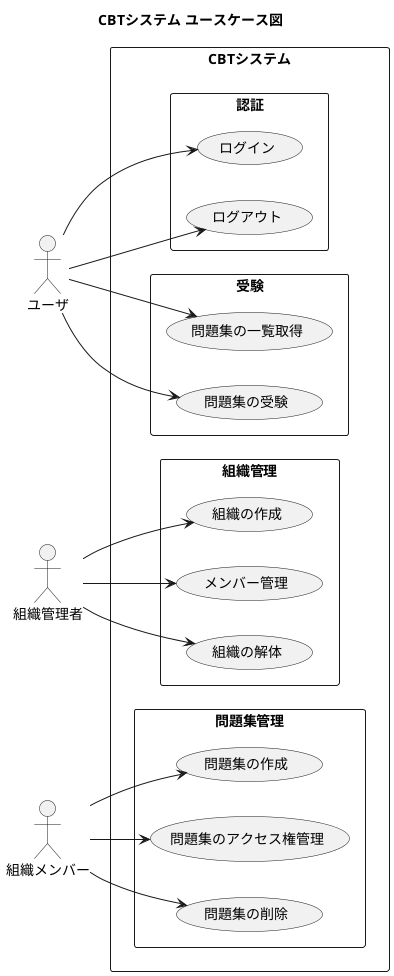@startuml ユースケース図

title CBTシステム ユースケース図

left to right direction

actor "ユーザ" as user
actor "組織管理者" as admin
actor "組織メンバー" as member

rectangle "CBTシステム" as system {
  rectangle 認証 {
    usecase ログイン
    usecase ログアウト
  }
  
  rectangle 受験  {
    usecase 問題集の一覧取得
    usecase 問題集の受験
  }

  rectangle 組織管理 {
    usecase 組織の作成
    usecase メンバー管理
    usecase 組織の解体
  }

  rectangle 問題集管理 {
    usecase 問題集の作成
    usecase 問題集のアクセス権管理
    usecase 問題集の削除
  }
}

user --> ログイン
user --> ログアウト

user --> 問題集の一覧取得
user --> 問題集の受験

admin --> 組織の作成
admin --> メンバー管理
admin --> 組織の解体

member --> 問題集の作成
member --> 問題集のアクセス権管理
member --> 問題集の削除

@enduml
